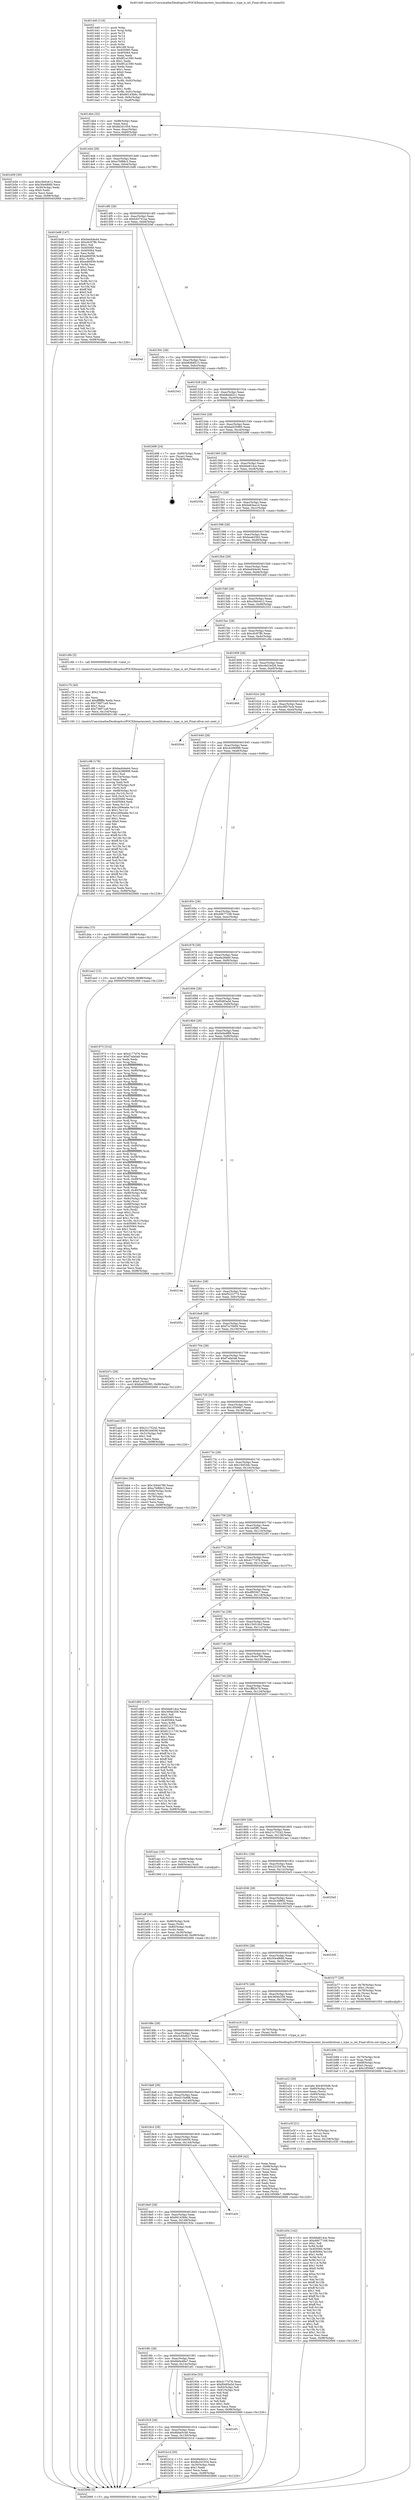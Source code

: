 digraph "0x401440" {
  label = "0x401440 (/mnt/c/Users/mathe/Desktop/tcc/POCII/binaries/extr_linuxlibubsan.c_type_is_int_Final-ollvm.out::main(0))"
  labelloc = "t"
  node[shape=record]

  Entry [label="",width=0.3,height=0.3,shape=circle,fillcolor=black,style=filled]
  "0x4014b4" [label="{
     0x4014b4 [32]\l
     | [instrs]\l
     &nbsp;&nbsp;0x4014b4 \<+6\>: mov -0x98(%rbp),%eax\l
     &nbsp;&nbsp;0x4014ba \<+2\>: mov %eax,%ecx\l
     &nbsp;&nbsp;0x4014bc \<+6\>: sub $0x8a341054,%ecx\l
     &nbsp;&nbsp;0x4014c2 \<+6\>: mov %eax,-0xac(%rbp)\l
     &nbsp;&nbsp;0x4014c8 \<+6\>: mov %ecx,-0xb0(%rbp)\l
     &nbsp;&nbsp;0x4014ce \<+6\>: je 0000000000401b59 \<main+0x719\>\l
  }"]
  "0x401b59" [label="{
     0x401b59 [30]\l
     | [instrs]\l
     &nbsp;&nbsp;0x401b59 \<+5\>: mov $0xc5b0c612,%eax\l
     &nbsp;&nbsp;0x401b5e \<+5\>: mov $0x30e4f680,%ecx\l
     &nbsp;&nbsp;0x401b63 \<+3\>: mov -0x30(%rbp),%edx\l
     &nbsp;&nbsp;0x401b66 \<+3\>: cmp $0x0,%edx\l
     &nbsp;&nbsp;0x401b69 \<+3\>: cmove %ecx,%eax\l
     &nbsp;&nbsp;0x401b6c \<+6\>: mov %eax,-0x98(%rbp)\l
     &nbsp;&nbsp;0x401b72 \<+5\>: jmp 0000000000402666 \<main+0x1226\>\l
  }"]
  "0x4014d4" [label="{
     0x4014d4 [28]\l
     | [instrs]\l
     &nbsp;&nbsp;0x4014d4 \<+5\>: jmp 00000000004014d9 \<main+0x99\>\l
     &nbsp;&nbsp;0x4014d9 \<+6\>: mov -0xac(%rbp),%eax\l
     &nbsp;&nbsp;0x4014df \<+5\>: sub $0xa7bf88c3,%eax\l
     &nbsp;&nbsp;0x4014e4 \<+6\>: mov %eax,-0xb4(%rbp)\l
     &nbsp;&nbsp;0x4014ea \<+6\>: je 0000000000401bd8 \<main+0x798\>\l
  }"]
  Exit [label="",width=0.3,height=0.3,shape=circle,fillcolor=black,style=filled,peripheries=2]
  "0x401bd8" [label="{
     0x401bd8 [147]\l
     | [instrs]\l
     &nbsp;&nbsp;0x401bd8 \<+5\>: mov $0xbed44e44,%eax\l
     &nbsp;&nbsp;0x401bdd \<+5\>: mov $0xc6c97ffc,%ecx\l
     &nbsp;&nbsp;0x401be2 \<+2\>: mov $0x1,%dl\l
     &nbsp;&nbsp;0x401be4 \<+7\>: mov 0x405060,%esi\l
     &nbsp;&nbsp;0x401beb \<+7\>: mov 0x405064,%edi\l
     &nbsp;&nbsp;0x401bf2 \<+3\>: mov %esi,%r8d\l
     &nbsp;&nbsp;0x401bf5 \<+7\>: add $0xed60f39,%r8d\l
     &nbsp;&nbsp;0x401bfc \<+4\>: sub $0x1,%r8d\l
     &nbsp;&nbsp;0x401c00 \<+7\>: sub $0xed60f39,%r8d\l
     &nbsp;&nbsp;0x401c07 \<+4\>: imul %r8d,%esi\l
     &nbsp;&nbsp;0x401c0b \<+3\>: and $0x1,%esi\l
     &nbsp;&nbsp;0x401c0e \<+3\>: cmp $0x0,%esi\l
     &nbsp;&nbsp;0x401c11 \<+4\>: sete %r9b\l
     &nbsp;&nbsp;0x401c15 \<+3\>: cmp $0xa,%edi\l
     &nbsp;&nbsp;0x401c18 \<+4\>: setl %r10b\l
     &nbsp;&nbsp;0x401c1c \<+3\>: mov %r9b,%r11b\l
     &nbsp;&nbsp;0x401c1f \<+4\>: xor $0xff,%r11b\l
     &nbsp;&nbsp;0x401c23 \<+3\>: mov %r10b,%bl\l
     &nbsp;&nbsp;0x401c26 \<+3\>: xor $0xff,%bl\l
     &nbsp;&nbsp;0x401c29 \<+3\>: xor $0x0,%dl\l
     &nbsp;&nbsp;0x401c2c \<+3\>: mov %r11b,%r14b\l
     &nbsp;&nbsp;0x401c2f \<+4\>: and $0x0,%r14b\l
     &nbsp;&nbsp;0x401c33 \<+3\>: and %dl,%r9b\l
     &nbsp;&nbsp;0x401c36 \<+3\>: mov %bl,%r15b\l
     &nbsp;&nbsp;0x401c39 \<+4\>: and $0x0,%r15b\l
     &nbsp;&nbsp;0x401c3d \<+3\>: and %dl,%r10b\l
     &nbsp;&nbsp;0x401c40 \<+3\>: or %r9b,%r14b\l
     &nbsp;&nbsp;0x401c43 \<+3\>: or %r10b,%r15b\l
     &nbsp;&nbsp;0x401c46 \<+3\>: xor %r15b,%r14b\l
     &nbsp;&nbsp;0x401c49 \<+3\>: or %bl,%r11b\l
     &nbsp;&nbsp;0x401c4c \<+4\>: xor $0xff,%r11b\l
     &nbsp;&nbsp;0x401c50 \<+3\>: or $0x0,%dl\l
     &nbsp;&nbsp;0x401c53 \<+3\>: and %dl,%r11b\l
     &nbsp;&nbsp;0x401c56 \<+3\>: or %r11b,%r14b\l
     &nbsp;&nbsp;0x401c59 \<+4\>: test $0x1,%r14b\l
     &nbsp;&nbsp;0x401c5d \<+3\>: cmovne %ecx,%eax\l
     &nbsp;&nbsp;0x401c60 \<+6\>: mov %eax,-0x98(%rbp)\l
     &nbsp;&nbsp;0x401c66 \<+5\>: jmp 0000000000402666 \<main+0x1226\>\l
  }"]
  "0x4014f0" [label="{
     0x4014f0 [28]\l
     | [instrs]\l
     &nbsp;&nbsp;0x4014f0 \<+5\>: jmp 00000000004014f5 \<main+0xb5\>\l
     &nbsp;&nbsp;0x4014f5 \<+6\>: mov -0xac(%rbp),%eax\l
     &nbsp;&nbsp;0x4014fb \<+5\>: sub $0xb43741ea,%eax\l
     &nbsp;&nbsp;0x401500 \<+6\>: mov %eax,-0xb8(%rbp)\l
     &nbsp;&nbsp;0x401506 \<+6\>: je 00000000004020ef \<main+0xcaf\>\l
  }"]
  "0x401e54" [label="{
     0x401e54 [142]\l
     | [instrs]\l
     &nbsp;&nbsp;0x401e54 \<+5\>: mov $0xbbe614ce,%eax\l
     &nbsp;&nbsp;0x401e59 \<+5\>: mov $0xdd677168,%esi\l
     &nbsp;&nbsp;0x401e5e \<+2\>: mov $0x1,%dl\l
     &nbsp;&nbsp;0x401e60 \<+3\>: xor %r8d,%r8d\l
     &nbsp;&nbsp;0x401e63 \<+8\>: mov 0x405060,%r9d\l
     &nbsp;&nbsp;0x401e6b \<+8\>: mov 0x405064,%r10d\l
     &nbsp;&nbsp;0x401e73 \<+4\>: sub $0x1,%r8d\l
     &nbsp;&nbsp;0x401e77 \<+3\>: mov %r9d,%r11d\l
     &nbsp;&nbsp;0x401e7a \<+3\>: add %r8d,%r11d\l
     &nbsp;&nbsp;0x401e7d \<+4\>: imul %r11d,%r9d\l
     &nbsp;&nbsp;0x401e81 \<+4\>: and $0x1,%r9d\l
     &nbsp;&nbsp;0x401e85 \<+4\>: cmp $0x0,%r9d\l
     &nbsp;&nbsp;0x401e89 \<+3\>: sete %bl\l
     &nbsp;&nbsp;0x401e8c \<+4\>: cmp $0xa,%r10d\l
     &nbsp;&nbsp;0x401e90 \<+4\>: setl %r14b\l
     &nbsp;&nbsp;0x401e94 \<+3\>: mov %bl,%r15b\l
     &nbsp;&nbsp;0x401e97 \<+4\>: xor $0xff,%r15b\l
     &nbsp;&nbsp;0x401e9b \<+3\>: mov %r14b,%r12b\l
     &nbsp;&nbsp;0x401e9e \<+4\>: xor $0xff,%r12b\l
     &nbsp;&nbsp;0x401ea2 \<+3\>: xor $0x1,%dl\l
     &nbsp;&nbsp;0x401ea5 \<+3\>: mov %r15b,%r13b\l
     &nbsp;&nbsp;0x401ea8 \<+4\>: and $0xff,%r13b\l
     &nbsp;&nbsp;0x401eac \<+2\>: and %dl,%bl\l
     &nbsp;&nbsp;0x401eae \<+3\>: mov %r12b,%cl\l
     &nbsp;&nbsp;0x401eb1 \<+3\>: and $0xff,%cl\l
     &nbsp;&nbsp;0x401eb4 \<+3\>: and %dl,%r14b\l
     &nbsp;&nbsp;0x401eb7 \<+3\>: or %bl,%r13b\l
     &nbsp;&nbsp;0x401eba \<+3\>: or %r14b,%cl\l
     &nbsp;&nbsp;0x401ebd \<+3\>: xor %cl,%r13b\l
     &nbsp;&nbsp;0x401ec0 \<+3\>: or %r12b,%r15b\l
     &nbsp;&nbsp;0x401ec3 \<+4\>: xor $0xff,%r15b\l
     &nbsp;&nbsp;0x401ec7 \<+3\>: or $0x1,%dl\l
     &nbsp;&nbsp;0x401eca \<+3\>: and %dl,%r15b\l
     &nbsp;&nbsp;0x401ecd \<+3\>: or %r15b,%r13b\l
     &nbsp;&nbsp;0x401ed0 \<+4\>: test $0x1,%r13b\l
     &nbsp;&nbsp;0x401ed4 \<+3\>: cmovne %esi,%eax\l
     &nbsp;&nbsp;0x401ed7 \<+6\>: mov %eax,-0x98(%rbp)\l
     &nbsp;&nbsp;0x401edd \<+5\>: jmp 0000000000402666 \<main+0x1226\>\l
  }"]
  "0x4020ef" [label="{
     0x4020ef\l
  }", style=dashed]
  "0x40150c" [label="{
     0x40150c [28]\l
     | [instrs]\l
     &nbsp;&nbsp;0x40150c \<+5\>: jmp 0000000000401511 \<main+0xd1\>\l
     &nbsp;&nbsp;0x401511 \<+6\>: mov -0xac(%rbp),%eax\l
     &nbsp;&nbsp;0x401517 \<+5\>: sub $0xb6db8513,%eax\l
     &nbsp;&nbsp;0x40151c \<+6\>: mov %eax,-0xbc(%rbp)\l
     &nbsp;&nbsp;0x401522 \<+6\>: je 0000000000402342 \<main+0xf02\>\l
  }"]
  "0x401e3f" [label="{
     0x401e3f [21]\l
     | [instrs]\l
     &nbsp;&nbsp;0x401e3f \<+4\>: mov -0x70(%rbp),%rcx\l
     &nbsp;&nbsp;0x401e43 \<+3\>: mov (%rcx),%rcx\l
     &nbsp;&nbsp;0x401e46 \<+3\>: mov %rcx,%rdi\l
     &nbsp;&nbsp;0x401e49 \<+6\>: mov %eax,-0x158(%rbp)\l
     &nbsp;&nbsp;0x401e4f \<+5\>: call 0000000000401030 \<free@plt\>\l
     | [calls]\l
     &nbsp;&nbsp;0x401030 \{1\} (unknown)\l
  }"]
  "0x402342" [label="{
     0x402342\l
  }", style=dashed]
  "0x401528" [label="{
     0x401528 [28]\l
     | [instrs]\l
     &nbsp;&nbsp;0x401528 \<+5\>: jmp 000000000040152d \<main+0xed\>\l
     &nbsp;&nbsp;0x40152d \<+6\>: mov -0xac(%rbp),%eax\l
     &nbsp;&nbsp;0x401533 \<+5\>: sub $0xb8edd2c1,%eax\l
     &nbsp;&nbsp;0x401538 \<+6\>: mov %eax,-0xc0(%rbp)\l
     &nbsp;&nbsp;0x40153e \<+6\>: je 0000000000401b3b \<main+0x6fb\>\l
  }"]
  "0x401e22" [label="{
     0x401e22 [29]\l
     | [instrs]\l
     &nbsp;&nbsp;0x401e22 \<+10\>: movabs $0x4030d6,%rdi\l
     &nbsp;&nbsp;0x401e2c \<+4\>: mov -0x60(%rbp),%rcx\l
     &nbsp;&nbsp;0x401e30 \<+2\>: mov %eax,(%rcx)\l
     &nbsp;&nbsp;0x401e32 \<+4\>: mov -0x60(%rbp),%rcx\l
     &nbsp;&nbsp;0x401e36 \<+2\>: mov (%rcx),%esi\l
     &nbsp;&nbsp;0x401e38 \<+2\>: mov $0x0,%al\l
     &nbsp;&nbsp;0x401e3a \<+5\>: call 0000000000401040 \<printf@plt\>\l
     | [calls]\l
     &nbsp;&nbsp;0x401040 \{1\} (unknown)\l
  }"]
  "0x401b3b" [label="{
     0x401b3b\l
  }", style=dashed]
  "0x401544" [label="{
     0x401544 [28]\l
     | [instrs]\l
     &nbsp;&nbsp;0x401544 \<+5\>: jmp 0000000000401549 \<main+0x109\>\l
     &nbsp;&nbsp;0x401549 \<+6\>: mov -0xac(%rbp),%eax\l
     &nbsp;&nbsp;0x40154f \<+5\>: sub $0xba035995,%eax\l
     &nbsp;&nbsp;0x401554 \<+6\>: mov %eax,-0xc4(%rbp)\l
     &nbsp;&nbsp;0x40155a \<+6\>: je 0000000000402498 \<main+0x1058\>\l
  }"]
  "0x401c98" [label="{
     0x401c98 [178]\l
     | [instrs]\l
     &nbsp;&nbsp;0x401c98 \<+5\>: mov $0xbed44e44,%ecx\l
     &nbsp;&nbsp;0x401c9d \<+5\>: mov $0xcb296998,%edx\l
     &nbsp;&nbsp;0x401ca2 \<+3\>: mov $0x1,%sil\l
     &nbsp;&nbsp;0x401ca5 \<+6\>: mov -0x154(%rbp),%edi\l
     &nbsp;&nbsp;0x401cab \<+3\>: imul %eax,%edi\l
     &nbsp;&nbsp;0x401cae \<+3\>: movslq %edi,%r8\l
     &nbsp;&nbsp;0x401cb1 \<+4\>: mov -0x70(%rbp),%r9\l
     &nbsp;&nbsp;0x401cb5 \<+3\>: mov (%r9),%r9\l
     &nbsp;&nbsp;0x401cb8 \<+4\>: mov -0x68(%rbp),%r10\l
     &nbsp;&nbsp;0x401cbc \<+3\>: movslq (%r10),%r10\l
     &nbsp;&nbsp;0x401cbf \<+4\>: mov %r8,(%r9,%r10,8)\l
     &nbsp;&nbsp;0x401cc3 \<+7\>: mov 0x405060,%eax\l
     &nbsp;&nbsp;0x401cca \<+7\>: mov 0x405064,%edi\l
     &nbsp;&nbsp;0x401cd1 \<+3\>: mov %eax,%r11d\l
     &nbsp;&nbsp;0x401cd4 \<+7\>: add $0xc269ea6e,%r11d\l
     &nbsp;&nbsp;0x401cdb \<+4\>: sub $0x1,%r11d\l
     &nbsp;&nbsp;0x401cdf \<+7\>: sub $0xc269ea6e,%r11d\l
     &nbsp;&nbsp;0x401ce6 \<+4\>: imul %r11d,%eax\l
     &nbsp;&nbsp;0x401cea \<+3\>: and $0x1,%eax\l
     &nbsp;&nbsp;0x401ced \<+3\>: cmp $0x0,%eax\l
     &nbsp;&nbsp;0x401cf0 \<+3\>: sete %bl\l
     &nbsp;&nbsp;0x401cf3 \<+3\>: cmp $0xa,%edi\l
     &nbsp;&nbsp;0x401cf6 \<+4\>: setl %r14b\l
     &nbsp;&nbsp;0x401cfa \<+3\>: mov %bl,%r15b\l
     &nbsp;&nbsp;0x401cfd \<+4\>: xor $0xff,%r15b\l
     &nbsp;&nbsp;0x401d01 \<+3\>: mov %r14b,%r12b\l
     &nbsp;&nbsp;0x401d04 \<+4\>: xor $0xff,%r12b\l
     &nbsp;&nbsp;0x401d08 \<+4\>: xor $0x1,%sil\l
     &nbsp;&nbsp;0x401d0c \<+3\>: mov %r15b,%r13b\l
     &nbsp;&nbsp;0x401d0f \<+4\>: and $0xff,%r13b\l
     &nbsp;&nbsp;0x401d13 \<+3\>: and %sil,%bl\l
     &nbsp;&nbsp;0x401d16 \<+3\>: mov %r12b,%al\l
     &nbsp;&nbsp;0x401d19 \<+2\>: and $0xff,%al\l
     &nbsp;&nbsp;0x401d1b \<+3\>: and %sil,%r14b\l
     &nbsp;&nbsp;0x401d1e \<+3\>: or %bl,%r13b\l
     &nbsp;&nbsp;0x401d21 \<+3\>: or %r14b,%al\l
     &nbsp;&nbsp;0x401d24 \<+3\>: xor %al,%r13b\l
     &nbsp;&nbsp;0x401d27 \<+3\>: or %r12b,%r15b\l
     &nbsp;&nbsp;0x401d2a \<+4\>: xor $0xff,%r15b\l
     &nbsp;&nbsp;0x401d2e \<+4\>: or $0x1,%sil\l
     &nbsp;&nbsp;0x401d32 \<+3\>: and %sil,%r15b\l
     &nbsp;&nbsp;0x401d35 \<+3\>: or %r15b,%r13b\l
     &nbsp;&nbsp;0x401d38 \<+4\>: test $0x1,%r13b\l
     &nbsp;&nbsp;0x401d3c \<+3\>: cmovne %edx,%ecx\l
     &nbsp;&nbsp;0x401d3f \<+6\>: mov %ecx,-0x98(%rbp)\l
     &nbsp;&nbsp;0x401d45 \<+5\>: jmp 0000000000402666 \<main+0x1226\>\l
  }"]
  "0x402498" [label="{
     0x402498 [24]\l
     | [instrs]\l
     &nbsp;&nbsp;0x402498 \<+7\>: mov -0x90(%rbp),%rax\l
     &nbsp;&nbsp;0x40249f \<+2\>: mov (%rax),%eax\l
     &nbsp;&nbsp;0x4024a1 \<+4\>: lea -0x28(%rbp),%rsp\l
     &nbsp;&nbsp;0x4024a5 \<+1\>: pop %rbx\l
     &nbsp;&nbsp;0x4024a6 \<+2\>: pop %r12\l
     &nbsp;&nbsp;0x4024a8 \<+2\>: pop %r13\l
     &nbsp;&nbsp;0x4024aa \<+2\>: pop %r14\l
     &nbsp;&nbsp;0x4024ac \<+2\>: pop %r15\l
     &nbsp;&nbsp;0x4024ae \<+1\>: pop %rbp\l
     &nbsp;&nbsp;0x4024af \<+1\>: ret\l
  }"]
  "0x401560" [label="{
     0x401560 [28]\l
     | [instrs]\l
     &nbsp;&nbsp;0x401560 \<+5\>: jmp 0000000000401565 \<main+0x125\>\l
     &nbsp;&nbsp;0x401565 \<+6\>: mov -0xac(%rbp),%eax\l
     &nbsp;&nbsp;0x40156b \<+5\>: sub $0xbbe614ce,%eax\l
     &nbsp;&nbsp;0x401570 \<+6\>: mov %eax,-0xc8(%rbp)\l
     &nbsp;&nbsp;0x401576 \<+6\>: je 000000000040255b \<main+0x111b\>\l
  }"]
  "0x401c70" [label="{
     0x401c70 [40]\l
     | [instrs]\l
     &nbsp;&nbsp;0x401c70 \<+5\>: mov $0x2,%ecx\l
     &nbsp;&nbsp;0x401c75 \<+1\>: cltd\l
     &nbsp;&nbsp;0x401c76 \<+2\>: idiv %ecx\l
     &nbsp;&nbsp;0x401c78 \<+6\>: imul $0xfffffffe,%edx,%ecx\l
     &nbsp;&nbsp;0x401c7e \<+6\>: sub $0x736f71a9,%ecx\l
     &nbsp;&nbsp;0x401c84 \<+3\>: add $0x1,%ecx\l
     &nbsp;&nbsp;0x401c87 \<+6\>: add $0x736f71a9,%ecx\l
     &nbsp;&nbsp;0x401c8d \<+6\>: mov %ecx,-0x154(%rbp)\l
     &nbsp;&nbsp;0x401c93 \<+5\>: call 0000000000401160 \<next_i\>\l
     | [calls]\l
     &nbsp;&nbsp;0x401160 \{1\} (/mnt/c/Users/mathe/Desktop/tcc/POCII/binaries/extr_linuxlibubsan.c_type_is_int_Final-ollvm.out::next_i)\l
  }"]
  "0x40255b" [label="{
     0x40255b\l
  }", style=dashed]
  "0x40157c" [label="{
     0x40157c [28]\l
     | [instrs]\l
     &nbsp;&nbsp;0x40157c \<+5\>: jmp 0000000000401581 \<main+0x141\>\l
     &nbsp;&nbsp;0x401581 \<+6\>: mov -0xac(%rbp),%eax\l
     &nbsp;&nbsp;0x401587 \<+5\>: sub $0xbe63ea1d,%eax\l
     &nbsp;&nbsp;0x40158c \<+6\>: mov %eax,-0xcc(%rbp)\l
     &nbsp;&nbsp;0x401592 \<+6\>: je 00000000004021fc \<main+0xdbc\>\l
  }"]
  "0x401b94" [label="{
     0x401b94 [32]\l
     | [instrs]\l
     &nbsp;&nbsp;0x401b94 \<+4\>: mov -0x70(%rbp),%rdi\l
     &nbsp;&nbsp;0x401b98 \<+3\>: mov %rax,(%rdi)\l
     &nbsp;&nbsp;0x401b9b \<+4\>: mov -0x68(%rbp),%rax\l
     &nbsp;&nbsp;0x401b9f \<+6\>: movl $0x0,(%rax)\l
     &nbsp;&nbsp;0x401ba5 \<+10\>: movl $0x18506b7,-0x98(%rbp)\l
     &nbsp;&nbsp;0x401baf \<+5\>: jmp 0000000000402666 \<main+0x1226\>\l
  }"]
  "0x4021fc" [label="{
     0x4021fc\l
  }", style=dashed]
  "0x401598" [label="{
     0x401598 [28]\l
     | [instrs]\l
     &nbsp;&nbsp;0x401598 \<+5\>: jmp 000000000040159d \<main+0x15d\>\l
     &nbsp;&nbsp;0x40159d \<+6\>: mov -0xac(%rbp),%eax\l
     &nbsp;&nbsp;0x4015a3 \<+5\>: sub $0xbea62562,%eax\l
     &nbsp;&nbsp;0x4015a8 \<+6\>: mov %eax,-0xd0(%rbp)\l
     &nbsp;&nbsp;0x4015ae \<+6\>: je 00000000004025a8 \<main+0x1168\>\l
  }"]
  "0x401934" [label="{
     0x401934\l
  }", style=dashed]
  "0x4025a8" [label="{
     0x4025a8\l
  }", style=dashed]
  "0x4015b4" [label="{
     0x4015b4 [28]\l
     | [instrs]\l
     &nbsp;&nbsp;0x4015b4 \<+5\>: jmp 00000000004015b9 \<main+0x179\>\l
     &nbsp;&nbsp;0x4015b9 \<+6\>: mov -0xac(%rbp),%eax\l
     &nbsp;&nbsp;0x4015bf \<+5\>: sub $0xbed44e44,%eax\l
     &nbsp;&nbsp;0x4015c4 \<+6\>: mov %eax,-0xd4(%rbp)\l
     &nbsp;&nbsp;0x4015ca \<+6\>: je 00000000004024f5 \<main+0x10b5\>\l
  }"]
  "0x401b1d" [label="{
     0x401b1d [30]\l
     | [instrs]\l
     &nbsp;&nbsp;0x401b1d \<+5\>: mov $0xb8edd2c1,%eax\l
     &nbsp;&nbsp;0x401b22 \<+5\>: mov $0x8a341054,%ecx\l
     &nbsp;&nbsp;0x401b27 \<+3\>: mov -0x30(%rbp),%edx\l
     &nbsp;&nbsp;0x401b2a \<+3\>: cmp $0x1,%edx\l
     &nbsp;&nbsp;0x401b2d \<+3\>: cmovl %ecx,%eax\l
     &nbsp;&nbsp;0x401b30 \<+6\>: mov %eax,-0x98(%rbp)\l
     &nbsp;&nbsp;0x401b36 \<+5\>: jmp 0000000000402666 \<main+0x1226\>\l
  }"]
  "0x4024f5" [label="{
     0x4024f5\l
  }", style=dashed]
  "0x4015d0" [label="{
     0x4015d0 [28]\l
     | [instrs]\l
     &nbsp;&nbsp;0x4015d0 \<+5\>: jmp 00000000004015d5 \<main+0x195\>\l
     &nbsp;&nbsp;0x4015d5 \<+6\>: mov -0xac(%rbp),%eax\l
     &nbsp;&nbsp;0x4015db \<+5\>: sub $0xc5b0c612,%eax\l
     &nbsp;&nbsp;0x4015e0 \<+6\>: mov %eax,-0xd8(%rbp)\l
     &nbsp;&nbsp;0x4015e6 \<+6\>: je 0000000000402333 \<main+0xef3\>\l
  }"]
  "0x401918" [label="{
     0x401918 [28]\l
     | [instrs]\l
     &nbsp;&nbsp;0x401918 \<+5\>: jmp 000000000040191d \<main+0x4dd\>\l
     &nbsp;&nbsp;0x40191d \<+6\>: mov -0xac(%rbp),%eax\l
     &nbsp;&nbsp;0x401923 \<+5\>: sub $0x6bbe5c46,%eax\l
     &nbsp;&nbsp;0x401928 \<+6\>: mov %eax,-0x150(%rbp)\l
     &nbsp;&nbsp;0x40192e \<+6\>: je 0000000000401b1d \<main+0x6dd\>\l
  }"]
  "0x402333" [label="{
     0x402333\l
  }", style=dashed]
  "0x4015ec" [label="{
     0x4015ec [28]\l
     | [instrs]\l
     &nbsp;&nbsp;0x4015ec \<+5\>: jmp 00000000004015f1 \<main+0x1b1\>\l
     &nbsp;&nbsp;0x4015f1 \<+6\>: mov -0xac(%rbp),%eax\l
     &nbsp;&nbsp;0x4015f7 \<+5\>: sub $0xc6c97ffc,%eax\l
     &nbsp;&nbsp;0x4015fc \<+6\>: mov %eax,-0xdc(%rbp)\l
     &nbsp;&nbsp;0x401602 \<+6\>: je 0000000000401c6b \<main+0x82b\>\l
  }"]
  "0x401ef1" [label="{
     0x401ef1\l
  }", style=dashed]
  "0x401c6b" [label="{
     0x401c6b [5]\l
     | [instrs]\l
     &nbsp;&nbsp;0x401c6b \<+5\>: call 0000000000401160 \<next_i\>\l
     | [calls]\l
     &nbsp;&nbsp;0x401160 \{1\} (/mnt/c/Users/mathe/Desktop/tcc/POCII/binaries/extr_linuxlibubsan.c_type_is_int_Final-ollvm.out::next_i)\l
  }"]
  "0x401608" [label="{
     0x401608 [28]\l
     | [instrs]\l
     &nbsp;&nbsp;0x401608 \<+5\>: jmp 000000000040160d \<main+0x1cd\>\l
     &nbsp;&nbsp;0x40160d \<+6\>: mov -0xac(%rbp),%eax\l
     &nbsp;&nbsp;0x401613 \<+5\>: sub $0xc6d1bd26,%eax\l
     &nbsp;&nbsp;0x401618 \<+6\>: mov %eax,-0xe0(%rbp)\l
     &nbsp;&nbsp;0x40161e \<+6\>: je 000000000040246d \<main+0x102d\>\l
  }"]
  "0x401aff" [label="{
     0x401aff [30]\l
     | [instrs]\l
     &nbsp;&nbsp;0x401aff \<+4\>: mov -0x80(%rbp),%rdi\l
     &nbsp;&nbsp;0x401b03 \<+2\>: mov %eax,(%rdi)\l
     &nbsp;&nbsp;0x401b05 \<+4\>: mov -0x80(%rbp),%rdi\l
     &nbsp;&nbsp;0x401b09 \<+2\>: mov (%rdi),%eax\l
     &nbsp;&nbsp;0x401b0b \<+3\>: mov %eax,-0x30(%rbp)\l
     &nbsp;&nbsp;0x401b0e \<+10\>: movl $0x6bbe5c46,-0x98(%rbp)\l
     &nbsp;&nbsp;0x401b18 \<+5\>: jmp 0000000000402666 \<main+0x1226\>\l
  }"]
  "0x40246d" [label="{
     0x40246d\l
  }", style=dashed]
  "0x401624" [label="{
     0x401624 [28]\l
     | [instrs]\l
     &nbsp;&nbsp;0x401624 \<+5\>: jmp 0000000000401629 \<main+0x1e9\>\l
     &nbsp;&nbsp;0x401629 \<+6\>: mov -0xac(%rbp),%eax\l
     &nbsp;&nbsp;0x40162f \<+5\>: sub $0xc8f37bcb,%eax\l
     &nbsp;&nbsp;0x401634 \<+6\>: mov %eax,-0xe4(%rbp)\l
     &nbsp;&nbsp;0x40163a \<+6\>: je 000000000040204d \<main+0xc0d\>\l
  }"]
  "0x401440" [label="{
     0x401440 [116]\l
     | [instrs]\l
     &nbsp;&nbsp;0x401440 \<+1\>: push %rbp\l
     &nbsp;&nbsp;0x401441 \<+3\>: mov %rsp,%rbp\l
     &nbsp;&nbsp;0x401444 \<+2\>: push %r15\l
     &nbsp;&nbsp;0x401446 \<+2\>: push %r14\l
     &nbsp;&nbsp;0x401448 \<+2\>: push %r13\l
     &nbsp;&nbsp;0x40144a \<+2\>: push %r12\l
     &nbsp;&nbsp;0x40144c \<+1\>: push %rbx\l
     &nbsp;&nbsp;0x40144d \<+7\>: sub $0x168,%rsp\l
     &nbsp;&nbsp;0x401454 \<+7\>: mov 0x405060,%eax\l
     &nbsp;&nbsp;0x40145b \<+7\>: mov 0x405064,%ecx\l
     &nbsp;&nbsp;0x401462 \<+2\>: mov %eax,%edx\l
     &nbsp;&nbsp;0x401464 \<+6\>: sub $0x8f1a1580,%edx\l
     &nbsp;&nbsp;0x40146a \<+3\>: sub $0x1,%edx\l
     &nbsp;&nbsp;0x40146d \<+6\>: add $0x8f1a1580,%edx\l
     &nbsp;&nbsp;0x401473 \<+3\>: imul %edx,%eax\l
     &nbsp;&nbsp;0x401476 \<+3\>: and $0x1,%eax\l
     &nbsp;&nbsp;0x401479 \<+3\>: cmp $0x0,%eax\l
     &nbsp;&nbsp;0x40147c \<+4\>: sete %r8b\l
     &nbsp;&nbsp;0x401480 \<+4\>: and $0x1,%r8b\l
     &nbsp;&nbsp;0x401484 \<+7\>: mov %r8b,-0x92(%rbp)\l
     &nbsp;&nbsp;0x40148b \<+3\>: cmp $0xa,%ecx\l
     &nbsp;&nbsp;0x40148e \<+4\>: setl %r8b\l
     &nbsp;&nbsp;0x401492 \<+4\>: and $0x1,%r8b\l
     &nbsp;&nbsp;0x401496 \<+7\>: mov %r8b,-0x91(%rbp)\l
     &nbsp;&nbsp;0x40149d \<+10\>: movl $0x66143b6c,-0x98(%rbp)\l
     &nbsp;&nbsp;0x4014a7 \<+6\>: mov %edi,-0x9c(%rbp)\l
     &nbsp;&nbsp;0x4014ad \<+7\>: mov %rsi,-0xa8(%rbp)\l
  }"]
  "0x40204d" [label="{
     0x40204d\l
  }", style=dashed]
  "0x401640" [label="{
     0x401640 [28]\l
     | [instrs]\l
     &nbsp;&nbsp;0x401640 \<+5\>: jmp 0000000000401645 \<main+0x205\>\l
     &nbsp;&nbsp;0x401645 \<+6\>: mov -0xac(%rbp),%eax\l
     &nbsp;&nbsp;0x40164b \<+5\>: sub $0xcb296998,%eax\l
     &nbsp;&nbsp;0x401650 \<+6\>: mov %eax,-0xe8(%rbp)\l
     &nbsp;&nbsp;0x401656 \<+6\>: je 0000000000401d4a \<main+0x90a\>\l
  }"]
  "0x402666" [label="{
     0x402666 [5]\l
     | [instrs]\l
     &nbsp;&nbsp;0x402666 \<+5\>: jmp 00000000004014b4 \<main+0x74\>\l
  }"]
  "0x401d4a" [label="{
     0x401d4a [15]\l
     | [instrs]\l
     &nbsp;&nbsp;0x401d4a \<+10\>: movl $0x4515e6f8,-0x98(%rbp)\l
     &nbsp;&nbsp;0x401d54 \<+5\>: jmp 0000000000402666 \<main+0x1226\>\l
  }"]
  "0x40165c" [label="{
     0x40165c [28]\l
     | [instrs]\l
     &nbsp;&nbsp;0x40165c \<+5\>: jmp 0000000000401661 \<main+0x221\>\l
     &nbsp;&nbsp;0x401661 \<+6\>: mov -0xac(%rbp),%eax\l
     &nbsp;&nbsp;0x401667 \<+5\>: sub $0xdd677168,%eax\l
     &nbsp;&nbsp;0x40166c \<+6\>: mov %eax,-0xec(%rbp)\l
     &nbsp;&nbsp;0x401672 \<+6\>: je 0000000000401ee2 \<main+0xaa2\>\l
  }"]
  "0x4018fc" [label="{
     0x4018fc [28]\l
     | [instrs]\l
     &nbsp;&nbsp;0x4018fc \<+5\>: jmp 0000000000401901 \<main+0x4c1\>\l
     &nbsp;&nbsp;0x401901 \<+6\>: mov -0xac(%rbp),%eax\l
     &nbsp;&nbsp;0x401907 \<+5\>: sub $0x6b0e46a7,%eax\l
     &nbsp;&nbsp;0x40190c \<+6\>: mov %eax,-0x14c(%rbp)\l
     &nbsp;&nbsp;0x401912 \<+6\>: je 0000000000401ef1 \<main+0xab1\>\l
  }"]
  "0x401ee2" [label="{
     0x401ee2 [15]\l
     | [instrs]\l
     &nbsp;&nbsp;0x401ee2 \<+10\>: movl $0xf7a70b00,-0x98(%rbp)\l
     &nbsp;&nbsp;0x401eec \<+5\>: jmp 0000000000402666 \<main+0x1226\>\l
  }"]
  "0x401678" [label="{
     0x401678 [28]\l
     | [instrs]\l
     &nbsp;&nbsp;0x401678 \<+5\>: jmp 000000000040167d \<main+0x23d\>\l
     &nbsp;&nbsp;0x40167d \<+6\>: mov -0xac(%rbp),%eax\l
     &nbsp;&nbsp;0x401683 \<+5\>: sub $0xefa26b60,%eax\l
     &nbsp;&nbsp;0x401688 \<+6\>: mov %eax,-0xf0(%rbp)\l
     &nbsp;&nbsp;0x40168e \<+6\>: je 0000000000402324 \<main+0xee4\>\l
  }"]
  "0x40193e" [label="{
     0x40193e [53]\l
     | [instrs]\l
     &nbsp;&nbsp;0x40193e \<+5\>: mov $0x4177d76,%eax\l
     &nbsp;&nbsp;0x401943 \<+5\>: mov $0xf0485a5d,%ecx\l
     &nbsp;&nbsp;0x401948 \<+6\>: mov -0x92(%rbp),%dl\l
     &nbsp;&nbsp;0x40194e \<+7\>: mov -0x91(%rbp),%sil\l
     &nbsp;&nbsp;0x401955 \<+3\>: mov %dl,%dil\l
     &nbsp;&nbsp;0x401958 \<+3\>: and %sil,%dil\l
     &nbsp;&nbsp;0x40195b \<+3\>: xor %sil,%dl\l
     &nbsp;&nbsp;0x40195e \<+3\>: or %dl,%dil\l
     &nbsp;&nbsp;0x401961 \<+4\>: test $0x1,%dil\l
     &nbsp;&nbsp;0x401965 \<+3\>: cmovne %ecx,%eax\l
     &nbsp;&nbsp;0x401968 \<+6\>: mov %eax,-0x98(%rbp)\l
     &nbsp;&nbsp;0x40196e \<+5\>: jmp 0000000000402666 \<main+0x1226\>\l
  }"]
  "0x402324" [label="{
     0x402324\l
  }", style=dashed]
  "0x401694" [label="{
     0x401694 [28]\l
     | [instrs]\l
     &nbsp;&nbsp;0x401694 \<+5\>: jmp 0000000000401699 \<main+0x259\>\l
     &nbsp;&nbsp;0x401699 \<+6\>: mov -0xac(%rbp),%eax\l
     &nbsp;&nbsp;0x40169f \<+5\>: sub $0xf0485a5d,%eax\l
     &nbsp;&nbsp;0x4016a4 \<+6\>: mov %eax,-0xf4(%rbp)\l
     &nbsp;&nbsp;0x4016aa \<+6\>: je 0000000000401973 \<main+0x533\>\l
  }"]
  "0x4018e0" [label="{
     0x4018e0 [28]\l
     | [instrs]\l
     &nbsp;&nbsp;0x4018e0 \<+5\>: jmp 00000000004018e5 \<main+0x4a5\>\l
     &nbsp;&nbsp;0x4018e5 \<+6\>: mov -0xac(%rbp),%eax\l
     &nbsp;&nbsp;0x4018eb \<+5\>: sub $0x66143b6c,%eax\l
     &nbsp;&nbsp;0x4018f0 \<+6\>: mov %eax,-0x148(%rbp)\l
     &nbsp;&nbsp;0x4018f6 \<+6\>: je 000000000040193e \<main+0x4fe\>\l
  }"]
  "0x401973" [label="{
     0x401973 [314]\l
     | [instrs]\l
     &nbsp;&nbsp;0x401973 \<+5\>: mov $0x4177d76,%eax\l
     &nbsp;&nbsp;0x401978 \<+5\>: mov $0xf7afa0a8,%ecx\l
     &nbsp;&nbsp;0x40197d \<+2\>: xor %edx,%edx\l
     &nbsp;&nbsp;0x40197f \<+3\>: mov %rsp,%rsi\l
     &nbsp;&nbsp;0x401982 \<+4\>: add $0xfffffffffffffff0,%rsi\l
     &nbsp;&nbsp;0x401986 \<+3\>: mov %rsi,%rsp\l
     &nbsp;&nbsp;0x401989 \<+7\>: mov %rsi,-0x90(%rbp)\l
     &nbsp;&nbsp;0x401990 \<+3\>: mov %rsp,%rsi\l
     &nbsp;&nbsp;0x401993 \<+4\>: add $0xfffffffffffffff0,%rsi\l
     &nbsp;&nbsp;0x401997 \<+3\>: mov %rsi,%rsp\l
     &nbsp;&nbsp;0x40199a \<+3\>: mov %rsp,%rdi\l
     &nbsp;&nbsp;0x40199d \<+4\>: add $0xfffffffffffffff0,%rdi\l
     &nbsp;&nbsp;0x4019a1 \<+3\>: mov %rdi,%rsp\l
     &nbsp;&nbsp;0x4019a4 \<+7\>: mov %rdi,-0x88(%rbp)\l
     &nbsp;&nbsp;0x4019ab \<+3\>: mov %rsp,%rdi\l
     &nbsp;&nbsp;0x4019ae \<+4\>: add $0xfffffffffffffff0,%rdi\l
     &nbsp;&nbsp;0x4019b2 \<+3\>: mov %rdi,%rsp\l
     &nbsp;&nbsp;0x4019b5 \<+4\>: mov %rdi,-0x80(%rbp)\l
     &nbsp;&nbsp;0x4019b9 \<+3\>: mov %rsp,%rdi\l
     &nbsp;&nbsp;0x4019bc \<+4\>: add $0xfffffffffffffff0,%rdi\l
     &nbsp;&nbsp;0x4019c0 \<+3\>: mov %rdi,%rsp\l
     &nbsp;&nbsp;0x4019c3 \<+4\>: mov %rdi,-0x78(%rbp)\l
     &nbsp;&nbsp;0x4019c7 \<+3\>: mov %rsp,%rdi\l
     &nbsp;&nbsp;0x4019ca \<+4\>: add $0xfffffffffffffff0,%rdi\l
     &nbsp;&nbsp;0x4019ce \<+3\>: mov %rdi,%rsp\l
     &nbsp;&nbsp;0x4019d1 \<+4\>: mov %rdi,-0x70(%rbp)\l
     &nbsp;&nbsp;0x4019d5 \<+3\>: mov %rsp,%rdi\l
     &nbsp;&nbsp;0x4019d8 \<+4\>: add $0xfffffffffffffff0,%rdi\l
     &nbsp;&nbsp;0x4019dc \<+3\>: mov %rdi,%rsp\l
     &nbsp;&nbsp;0x4019df \<+4\>: mov %rdi,-0x68(%rbp)\l
     &nbsp;&nbsp;0x4019e3 \<+3\>: mov %rsp,%rdi\l
     &nbsp;&nbsp;0x4019e6 \<+4\>: add $0xfffffffffffffff0,%rdi\l
     &nbsp;&nbsp;0x4019ea \<+3\>: mov %rdi,%rsp\l
     &nbsp;&nbsp;0x4019ed \<+4\>: mov %rdi,-0x60(%rbp)\l
     &nbsp;&nbsp;0x4019f1 \<+3\>: mov %rsp,%rdi\l
     &nbsp;&nbsp;0x4019f4 \<+4\>: add $0xfffffffffffffff0,%rdi\l
     &nbsp;&nbsp;0x4019f8 \<+3\>: mov %rdi,%rsp\l
     &nbsp;&nbsp;0x4019fb \<+4\>: mov %rdi,-0x58(%rbp)\l
     &nbsp;&nbsp;0x4019ff \<+3\>: mov %rsp,%rdi\l
     &nbsp;&nbsp;0x401a02 \<+4\>: add $0xfffffffffffffff0,%rdi\l
     &nbsp;&nbsp;0x401a06 \<+3\>: mov %rdi,%rsp\l
     &nbsp;&nbsp;0x401a09 \<+4\>: mov %rdi,-0x50(%rbp)\l
     &nbsp;&nbsp;0x401a0d \<+3\>: mov %rsp,%rdi\l
     &nbsp;&nbsp;0x401a10 \<+4\>: add $0xfffffffffffffff0,%rdi\l
     &nbsp;&nbsp;0x401a14 \<+3\>: mov %rdi,%rsp\l
     &nbsp;&nbsp;0x401a17 \<+4\>: mov %rdi,-0x48(%rbp)\l
     &nbsp;&nbsp;0x401a1b \<+3\>: mov %rsp,%rdi\l
     &nbsp;&nbsp;0x401a1e \<+4\>: add $0xfffffffffffffff0,%rdi\l
     &nbsp;&nbsp;0x401a22 \<+3\>: mov %rdi,%rsp\l
     &nbsp;&nbsp;0x401a25 \<+4\>: mov %rdi,-0x40(%rbp)\l
     &nbsp;&nbsp;0x401a29 \<+7\>: mov -0x90(%rbp),%rdi\l
     &nbsp;&nbsp;0x401a30 \<+6\>: movl $0x0,(%rdi)\l
     &nbsp;&nbsp;0x401a36 \<+7\>: mov -0x9c(%rbp),%r8d\l
     &nbsp;&nbsp;0x401a3d \<+3\>: mov %r8d,(%rsi)\l
     &nbsp;&nbsp;0x401a40 \<+7\>: mov -0x88(%rbp),%rdi\l
     &nbsp;&nbsp;0x401a47 \<+7\>: mov -0xa8(%rbp),%r9\l
     &nbsp;&nbsp;0x401a4e \<+3\>: mov %r9,(%rdi)\l
     &nbsp;&nbsp;0x401a51 \<+3\>: cmpl $0x2,(%rsi)\l
     &nbsp;&nbsp;0x401a54 \<+4\>: setne %r10b\l
     &nbsp;&nbsp;0x401a58 \<+4\>: and $0x1,%r10b\l
     &nbsp;&nbsp;0x401a5c \<+4\>: mov %r10b,-0x31(%rbp)\l
     &nbsp;&nbsp;0x401a60 \<+8\>: mov 0x405060,%r11d\l
     &nbsp;&nbsp;0x401a68 \<+7\>: mov 0x405064,%ebx\l
     &nbsp;&nbsp;0x401a6f \<+3\>: sub $0x1,%edx\l
     &nbsp;&nbsp;0x401a72 \<+3\>: mov %r11d,%r14d\l
     &nbsp;&nbsp;0x401a75 \<+3\>: add %edx,%r14d\l
     &nbsp;&nbsp;0x401a78 \<+4\>: imul %r14d,%r11d\l
     &nbsp;&nbsp;0x401a7c \<+4\>: and $0x1,%r11d\l
     &nbsp;&nbsp;0x401a80 \<+4\>: cmp $0x0,%r11d\l
     &nbsp;&nbsp;0x401a84 \<+4\>: sete %r10b\l
     &nbsp;&nbsp;0x401a88 \<+3\>: cmp $0xa,%ebx\l
     &nbsp;&nbsp;0x401a8b \<+4\>: setl %r15b\l
     &nbsp;&nbsp;0x401a8f \<+3\>: mov %r10b,%r12b\l
     &nbsp;&nbsp;0x401a92 \<+3\>: and %r15b,%r12b\l
     &nbsp;&nbsp;0x401a95 \<+3\>: xor %r15b,%r10b\l
     &nbsp;&nbsp;0x401a98 \<+3\>: or %r10b,%r12b\l
     &nbsp;&nbsp;0x401a9b \<+4\>: test $0x1,%r12b\l
     &nbsp;&nbsp;0x401a9f \<+3\>: cmovne %ecx,%eax\l
     &nbsp;&nbsp;0x401aa2 \<+6\>: mov %eax,-0x98(%rbp)\l
     &nbsp;&nbsp;0x401aa8 \<+5\>: jmp 0000000000402666 \<main+0x1226\>\l
  }"]
  "0x4016b0" [label="{
     0x4016b0 [28]\l
     | [instrs]\l
     &nbsp;&nbsp;0x4016b0 \<+5\>: jmp 00000000004016b5 \<main+0x275\>\l
     &nbsp;&nbsp;0x4016b5 \<+6\>: mov -0xac(%rbp),%eax\l
     &nbsp;&nbsp;0x4016bb \<+5\>: sub $0xf44bdf99,%eax\l
     &nbsp;&nbsp;0x4016c0 \<+6\>: mov %eax,-0xf8(%rbp)\l
     &nbsp;&nbsp;0x4016c6 \<+6\>: je 00000000004021da \<main+0xd9a\>\l
  }"]
  "0x401acb" [label="{
     0x401acb\l
  }", style=dashed]
  "0x4021da" [label="{
     0x4021da\l
  }", style=dashed]
  "0x4016cc" [label="{
     0x4016cc [28]\l
     | [instrs]\l
     &nbsp;&nbsp;0x4016cc \<+5\>: jmp 00000000004016d1 \<main+0x291\>\l
     &nbsp;&nbsp;0x4016d1 \<+6\>: mov -0xac(%rbp),%eax\l
     &nbsp;&nbsp;0x4016d7 \<+5\>: sub $0xf5222775,%eax\l
     &nbsp;&nbsp;0x4016dc \<+6\>: mov %eax,-0xfc(%rbp)\l
     &nbsp;&nbsp;0x4016e2 \<+6\>: je 000000000040205c \<main+0xc1c\>\l
  }"]
  "0x4018c4" [label="{
     0x4018c4 [28]\l
     | [instrs]\l
     &nbsp;&nbsp;0x4018c4 \<+5\>: jmp 00000000004018c9 \<main+0x489\>\l
     &nbsp;&nbsp;0x4018c9 \<+6\>: mov -0xac(%rbp),%eax\l
     &nbsp;&nbsp;0x4018cf \<+5\>: sub $0x58164056,%eax\l
     &nbsp;&nbsp;0x4018d4 \<+6\>: mov %eax,-0x144(%rbp)\l
     &nbsp;&nbsp;0x4018da \<+6\>: je 0000000000401acb \<main+0x68b\>\l
  }"]
  "0x40205c" [label="{
     0x40205c\l
  }", style=dashed]
  "0x4016e8" [label="{
     0x4016e8 [28]\l
     | [instrs]\l
     &nbsp;&nbsp;0x4016e8 \<+5\>: jmp 00000000004016ed \<main+0x2ad\>\l
     &nbsp;&nbsp;0x4016ed \<+6\>: mov -0xac(%rbp),%eax\l
     &nbsp;&nbsp;0x4016f3 \<+5\>: sub $0xf7a70b00,%eax\l
     &nbsp;&nbsp;0x4016f8 \<+6\>: mov %eax,-0x100(%rbp)\l
     &nbsp;&nbsp;0x4016fe \<+6\>: je 000000000040247c \<main+0x103c\>\l
  }"]
  "0x401d59" [label="{
     0x401d59 [42]\l
     | [instrs]\l
     &nbsp;&nbsp;0x401d59 \<+2\>: xor %eax,%eax\l
     &nbsp;&nbsp;0x401d5b \<+4\>: mov -0x68(%rbp),%rcx\l
     &nbsp;&nbsp;0x401d5f \<+2\>: mov (%rcx),%edx\l
     &nbsp;&nbsp;0x401d61 \<+2\>: mov %eax,%esi\l
     &nbsp;&nbsp;0x401d63 \<+2\>: sub %edx,%esi\l
     &nbsp;&nbsp;0x401d65 \<+2\>: mov %eax,%edx\l
     &nbsp;&nbsp;0x401d67 \<+3\>: sub $0x1,%edx\l
     &nbsp;&nbsp;0x401d6a \<+2\>: add %edx,%esi\l
     &nbsp;&nbsp;0x401d6c \<+2\>: sub %esi,%eax\l
     &nbsp;&nbsp;0x401d6e \<+4\>: mov -0x68(%rbp),%rcx\l
     &nbsp;&nbsp;0x401d72 \<+2\>: mov %eax,(%rcx)\l
     &nbsp;&nbsp;0x401d74 \<+10\>: movl $0x18506b7,-0x98(%rbp)\l
     &nbsp;&nbsp;0x401d7e \<+5\>: jmp 0000000000402666 \<main+0x1226\>\l
  }"]
  "0x40247c" [label="{
     0x40247c [28]\l
     | [instrs]\l
     &nbsp;&nbsp;0x40247c \<+7\>: mov -0x90(%rbp),%rax\l
     &nbsp;&nbsp;0x402483 \<+6\>: movl $0x0,(%rax)\l
     &nbsp;&nbsp;0x402489 \<+10\>: movl $0xba035995,-0x98(%rbp)\l
     &nbsp;&nbsp;0x402493 \<+5\>: jmp 0000000000402666 \<main+0x1226\>\l
  }"]
  "0x401704" [label="{
     0x401704 [28]\l
     | [instrs]\l
     &nbsp;&nbsp;0x401704 \<+5\>: jmp 0000000000401709 \<main+0x2c9\>\l
     &nbsp;&nbsp;0x401709 \<+6\>: mov -0xac(%rbp),%eax\l
     &nbsp;&nbsp;0x40170f \<+5\>: sub $0xf7afa0a8,%eax\l
     &nbsp;&nbsp;0x401714 \<+6\>: mov %eax,-0x104(%rbp)\l
     &nbsp;&nbsp;0x40171a \<+6\>: je 0000000000401aad \<main+0x66d\>\l
  }"]
  "0x4018a8" [label="{
     0x4018a8 [28]\l
     | [instrs]\l
     &nbsp;&nbsp;0x4018a8 \<+5\>: jmp 00000000004018ad \<main+0x46d\>\l
     &nbsp;&nbsp;0x4018ad \<+6\>: mov -0xac(%rbp),%eax\l
     &nbsp;&nbsp;0x4018b3 \<+5\>: sub $0x4515e6f8,%eax\l
     &nbsp;&nbsp;0x4018b8 \<+6\>: mov %eax,-0x140(%rbp)\l
     &nbsp;&nbsp;0x4018be \<+6\>: je 0000000000401d59 \<main+0x919\>\l
  }"]
  "0x401aad" [label="{
     0x401aad [30]\l
     | [instrs]\l
     &nbsp;&nbsp;0x401aad \<+5\>: mov $0x21c75242,%eax\l
     &nbsp;&nbsp;0x401ab2 \<+5\>: mov $0x58164056,%ecx\l
     &nbsp;&nbsp;0x401ab7 \<+3\>: mov -0x31(%rbp),%dl\l
     &nbsp;&nbsp;0x401aba \<+3\>: test $0x1,%dl\l
     &nbsp;&nbsp;0x401abd \<+3\>: cmovne %ecx,%eax\l
     &nbsp;&nbsp;0x401ac0 \<+6\>: mov %eax,-0x98(%rbp)\l
     &nbsp;&nbsp;0x401ac6 \<+5\>: jmp 0000000000402666 \<main+0x1226\>\l
  }"]
  "0x401720" [label="{
     0x401720 [28]\l
     | [instrs]\l
     &nbsp;&nbsp;0x401720 \<+5\>: jmp 0000000000401725 \<main+0x2e5\>\l
     &nbsp;&nbsp;0x401725 \<+6\>: mov -0xac(%rbp),%eax\l
     &nbsp;&nbsp;0x40172b \<+5\>: sub $0x18506b7,%eax\l
     &nbsp;&nbsp;0x401730 \<+6\>: mov %eax,-0x108(%rbp)\l
     &nbsp;&nbsp;0x401736 \<+6\>: je 0000000000401bb4 \<main+0x774\>\l
  }"]
  "0x40215e" [label="{
     0x40215e\l
  }", style=dashed]
  "0x401bb4" [label="{
     0x401bb4 [36]\l
     | [instrs]\l
     &nbsp;&nbsp;0x401bb4 \<+5\>: mov $0x19444786,%eax\l
     &nbsp;&nbsp;0x401bb9 \<+5\>: mov $0xa7bf88c3,%ecx\l
     &nbsp;&nbsp;0x401bbe \<+4\>: mov -0x68(%rbp),%rdx\l
     &nbsp;&nbsp;0x401bc2 \<+2\>: mov (%rdx),%esi\l
     &nbsp;&nbsp;0x401bc4 \<+4\>: mov -0x78(%rbp),%rdx\l
     &nbsp;&nbsp;0x401bc8 \<+2\>: cmp (%rdx),%esi\l
     &nbsp;&nbsp;0x401bca \<+3\>: cmovl %ecx,%eax\l
     &nbsp;&nbsp;0x401bcd \<+6\>: mov %eax,-0x98(%rbp)\l
     &nbsp;&nbsp;0x401bd3 \<+5\>: jmp 0000000000402666 \<main+0x1226\>\l
  }"]
  "0x40173c" [label="{
     0x40173c [28]\l
     | [instrs]\l
     &nbsp;&nbsp;0x40173c \<+5\>: jmp 0000000000401741 \<main+0x301\>\l
     &nbsp;&nbsp;0x401741 \<+6\>: mov -0xac(%rbp),%eax\l
     &nbsp;&nbsp;0x401747 \<+5\>: sub $0x19453dc,%eax\l
     &nbsp;&nbsp;0x40174c \<+6\>: mov %eax,-0x10c(%rbp)\l
     &nbsp;&nbsp;0x401752 \<+6\>: je 000000000040217c \<main+0xd3c\>\l
  }"]
  "0x40188c" [label="{
     0x40188c [28]\l
     | [instrs]\l
     &nbsp;&nbsp;0x40188c \<+5\>: jmp 0000000000401891 \<main+0x451\>\l
     &nbsp;&nbsp;0x401891 \<+6\>: mov -0xac(%rbp),%eax\l
     &nbsp;&nbsp;0x401897 \<+5\>: sub $0x3c65db27,%eax\l
     &nbsp;&nbsp;0x40189c \<+6\>: mov %eax,-0x13c(%rbp)\l
     &nbsp;&nbsp;0x4018a2 \<+6\>: je 000000000040215e \<main+0xd1e\>\l
  }"]
  "0x40217c" [label="{
     0x40217c\l
  }", style=dashed]
  "0x401758" [label="{
     0x401758 [28]\l
     | [instrs]\l
     &nbsp;&nbsp;0x401758 \<+5\>: jmp 000000000040175d \<main+0x31d\>\l
     &nbsp;&nbsp;0x40175d \<+6\>: mov -0xac(%rbp),%eax\l
     &nbsp;&nbsp;0x401763 \<+5\>: sub $0x1ed5ff1,%eax\l
     &nbsp;&nbsp;0x401768 \<+6\>: mov %eax,-0x110(%rbp)\l
     &nbsp;&nbsp;0x40176e \<+6\>: je 0000000000402285 \<main+0xe45\>\l
  }"]
  "0x401e16" [label="{
     0x401e16 [12]\l
     | [instrs]\l
     &nbsp;&nbsp;0x401e16 \<+4\>: mov -0x70(%rbp),%rax\l
     &nbsp;&nbsp;0x401e1a \<+3\>: mov (%rax),%rdi\l
     &nbsp;&nbsp;0x401e1d \<+5\>: call 0000000000401410 \<type_is_int\>\l
     | [calls]\l
     &nbsp;&nbsp;0x401410 \{1\} (/mnt/c/Users/mathe/Desktop/tcc/POCII/binaries/extr_linuxlibubsan.c_type_is_int_Final-ollvm.out::type_is_int)\l
  }"]
  "0x402285" [label="{
     0x402285\l
  }", style=dashed]
  "0x401774" [label="{
     0x401774 [28]\l
     | [instrs]\l
     &nbsp;&nbsp;0x401774 \<+5\>: jmp 0000000000401779 \<main+0x339\>\l
     &nbsp;&nbsp;0x401779 \<+6\>: mov -0xac(%rbp),%eax\l
     &nbsp;&nbsp;0x40177f \<+5\>: sub $0x4177d76,%eax\l
     &nbsp;&nbsp;0x401784 \<+6\>: mov %eax,-0x114(%rbp)\l
     &nbsp;&nbsp;0x40178a \<+6\>: je 00000000004024b0 \<main+0x1070\>\l
  }"]
  "0x401870" [label="{
     0x401870 [28]\l
     | [instrs]\l
     &nbsp;&nbsp;0x401870 \<+5\>: jmp 0000000000401875 \<main+0x435\>\l
     &nbsp;&nbsp;0x401875 \<+6\>: mov -0xac(%rbp),%eax\l
     &nbsp;&nbsp;0x40187b \<+5\>: sub $0x36f4e358,%eax\l
     &nbsp;&nbsp;0x401880 \<+6\>: mov %eax,-0x138(%rbp)\l
     &nbsp;&nbsp;0x401886 \<+6\>: je 0000000000401e16 \<main+0x9d6\>\l
  }"]
  "0x4024b0" [label="{
     0x4024b0\l
  }", style=dashed]
  "0x401790" [label="{
     0x401790 [28]\l
     | [instrs]\l
     &nbsp;&nbsp;0x401790 \<+5\>: jmp 0000000000401795 \<main+0x355\>\l
     &nbsp;&nbsp;0x401795 \<+6\>: mov -0xac(%rbp),%eax\l
     &nbsp;&nbsp;0x40179b \<+5\>: sub $0xdf95567,%eax\l
     &nbsp;&nbsp;0x4017a0 \<+6\>: mov %eax,-0x118(%rbp)\l
     &nbsp;&nbsp;0x4017a6 \<+6\>: je 000000000040260a \<main+0x11ca\>\l
  }"]
  "0x401b77" [label="{
     0x401b77 [29]\l
     | [instrs]\l
     &nbsp;&nbsp;0x401b77 \<+4\>: mov -0x78(%rbp),%rax\l
     &nbsp;&nbsp;0x401b7b \<+6\>: movl $0x1,(%rax)\l
     &nbsp;&nbsp;0x401b81 \<+4\>: mov -0x78(%rbp),%rax\l
     &nbsp;&nbsp;0x401b85 \<+3\>: movslq (%rax),%rax\l
     &nbsp;&nbsp;0x401b88 \<+4\>: shl $0x3,%rax\l
     &nbsp;&nbsp;0x401b8c \<+3\>: mov %rax,%rdi\l
     &nbsp;&nbsp;0x401b8f \<+5\>: call 0000000000401050 \<malloc@plt\>\l
     | [calls]\l
     &nbsp;&nbsp;0x401050 \{1\} (unknown)\l
  }"]
  "0x40260a" [label="{
     0x40260a\l
  }", style=dashed]
  "0x4017ac" [label="{
     0x4017ac [28]\l
     | [instrs]\l
     &nbsp;&nbsp;0x4017ac \<+5\>: jmp 00000000004017b1 \<main+0x371\>\l
     &nbsp;&nbsp;0x4017b1 \<+6\>: mov -0xac(%rbp),%eax\l
     &nbsp;&nbsp;0x4017b7 \<+5\>: sub $0x154516cf,%eax\l
     &nbsp;&nbsp;0x4017bc \<+6\>: mov %eax,-0x11c(%rbp)\l
     &nbsp;&nbsp;0x4017c2 \<+6\>: je 0000000000401f84 \<main+0xb44\>\l
  }"]
  "0x401854" [label="{
     0x401854 [28]\l
     | [instrs]\l
     &nbsp;&nbsp;0x401854 \<+5\>: jmp 0000000000401859 \<main+0x419\>\l
     &nbsp;&nbsp;0x401859 \<+6\>: mov -0xac(%rbp),%eax\l
     &nbsp;&nbsp;0x40185f \<+5\>: sub $0x30e4f680,%eax\l
     &nbsp;&nbsp;0x401864 \<+6\>: mov %eax,-0x134(%rbp)\l
     &nbsp;&nbsp;0x40186a \<+6\>: je 0000000000401b77 \<main+0x737\>\l
  }"]
  "0x401f84" [label="{
     0x401f84\l
  }", style=dashed]
  "0x4017c8" [label="{
     0x4017c8 [28]\l
     | [instrs]\l
     &nbsp;&nbsp;0x4017c8 \<+5\>: jmp 00000000004017cd \<main+0x38d\>\l
     &nbsp;&nbsp;0x4017cd \<+6\>: mov -0xac(%rbp),%eax\l
     &nbsp;&nbsp;0x4017d3 \<+5\>: sub $0x19444786,%eax\l
     &nbsp;&nbsp;0x4017d8 \<+6\>: mov %eax,-0x120(%rbp)\l
     &nbsp;&nbsp;0x4017de \<+6\>: je 0000000000401d83 \<main+0x943\>\l
  }"]
  "0x4023d5" [label="{
     0x4023d5\l
  }", style=dashed]
  "0x401d83" [label="{
     0x401d83 [147]\l
     | [instrs]\l
     &nbsp;&nbsp;0x401d83 \<+5\>: mov $0xbbe614ce,%eax\l
     &nbsp;&nbsp;0x401d88 \<+5\>: mov $0x36f4e358,%ecx\l
     &nbsp;&nbsp;0x401d8d \<+2\>: mov $0x1,%dl\l
     &nbsp;&nbsp;0x401d8f \<+7\>: mov 0x405060,%esi\l
     &nbsp;&nbsp;0x401d96 \<+7\>: mov 0x405064,%edi\l
     &nbsp;&nbsp;0x401d9d \<+3\>: mov %esi,%r8d\l
     &nbsp;&nbsp;0x401da0 \<+7\>: sub $0x81211735,%r8d\l
     &nbsp;&nbsp;0x401da7 \<+4\>: sub $0x1,%r8d\l
     &nbsp;&nbsp;0x401dab \<+7\>: add $0x81211735,%r8d\l
     &nbsp;&nbsp;0x401db2 \<+4\>: imul %r8d,%esi\l
     &nbsp;&nbsp;0x401db6 \<+3\>: and $0x1,%esi\l
     &nbsp;&nbsp;0x401db9 \<+3\>: cmp $0x0,%esi\l
     &nbsp;&nbsp;0x401dbc \<+4\>: sete %r9b\l
     &nbsp;&nbsp;0x401dc0 \<+3\>: cmp $0xa,%edi\l
     &nbsp;&nbsp;0x401dc3 \<+4\>: setl %r10b\l
     &nbsp;&nbsp;0x401dc7 \<+3\>: mov %r9b,%r11b\l
     &nbsp;&nbsp;0x401dca \<+4\>: xor $0xff,%r11b\l
     &nbsp;&nbsp;0x401dce \<+3\>: mov %r10b,%bl\l
     &nbsp;&nbsp;0x401dd1 \<+3\>: xor $0xff,%bl\l
     &nbsp;&nbsp;0x401dd4 \<+3\>: xor $0x1,%dl\l
     &nbsp;&nbsp;0x401dd7 \<+3\>: mov %r11b,%r14b\l
     &nbsp;&nbsp;0x401dda \<+4\>: and $0xff,%r14b\l
     &nbsp;&nbsp;0x401dde \<+3\>: and %dl,%r9b\l
     &nbsp;&nbsp;0x401de1 \<+3\>: mov %bl,%r15b\l
     &nbsp;&nbsp;0x401de4 \<+4\>: and $0xff,%r15b\l
     &nbsp;&nbsp;0x401de8 \<+3\>: and %dl,%r10b\l
     &nbsp;&nbsp;0x401deb \<+3\>: or %r9b,%r14b\l
     &nbsp;&nbsp;0x401dee \<+3\>: or %r10b,%r15b\l
     &nbsp;&nbsp;0x401df1 \<+3\>: xor %r15b,%r14b\l
     &nbsp;&nbsp;0x401df4 \<+3\>: or %bl,%r11b\l
     &nbsp;&nbsp;0x401df7 \<+4\>: xor $0xff,%r11b\l
     &nbsp;&nbsp;0x401dfb \<+3\>: or $0x1,%dl\l
     &nbsp;&nbsp;0x401dfe \<+3\>: and %dl,%r11b\l
     &nbsp;&nbsp;0x401e01 \<+3\>: or %r11b,%r14b\l
     &nbsp;&nbsp;0x401e04 \<+4\>: test $0x1,%r14b\l
     &nbsp;&nbsp;0x401e08 \<+3\>: cmovne %ecx,%eax\l
     &nbsp;&nbsp;0x401e0b \<+6\>: mov %eax,-0x98(%rbp)\l
     &nbsp;&nbsp;0x401e11 \<+5\>: jmp 0000000000402666 \<main+0x1226\>\l
  }"]
  "0x4017e4" [label="{
     0x4017e4 [28]\l
     | [instrs]\l
     &nbsp;&nbsp;0x4017e4 \<+5\>: jmp 00000000004017e9 \<main+0x3a9\>\l
     &nbsp;&nbsp;0x4017e9 \<+6\>: mov -0xac(%rbp),%eax\l
     &nbsp;&nbsp;0x4017ef \<+5\>: sub $0x1ff82e7d,%eax\l
     &nbsp;&nbsp;0x4017f4 \<+6\>: mov %eax,-0x124(%rbp)\l
     &nbsp;&nbsp;0x4017fa \<+6\>: je 0000000000402657 \<main+0x1217\>\l
  }"]
  "0x401838" [label="{
     0x401838 [28]\l
     | [instrs]\l
     &nbsp;&nbsp;0x401838 \<+5\>: jmp 000000000040183d \<main+0x3fd\>\l
     &nbsp;&nbsp;0x40183d \<+6\>: mov -0xac(%rbp),%eax\l
     &nbsp;&nbsp;0x401843 \<+5\>: sub $0x2b30f892,%eax\l
     &nbsp;&nbsp;0x401848 \<+6\>: mov %eax,-0x130(%rbp)\l
     &nbsp;&nbsp;0x40184e \<+6\>: je 00000000004023d5 \<main+0xf95\>\l
  }"]
  "0x402657" [label="{
     0x402657\l
  }", style=dashed]
  "0x401800" [label="{
     0x401800 [28]\l
     | [instrs]\l
     &nbsp;&nbsp;0x401800 \<+5\>: jmp 0000000000401805 \<main+0x3c5\>\l
     &nbsp;&nbsp;0x401805 \<+6\>: mov -0xac(%rbp),%eax\l
     &nbsp;&nbsp;0x40180b \<+5\>: sub $0x21c75242,%eax\l
     &nbsp;&nbsp;0x401810 \<+6\>: mov %eax,-0x128(%rbp)\l
     &nbsp;&nbsp;0x401816 \<+6\>: je 0000000000401aec \<main+0x6ac\>\l
  }"]
  "0x4025e5" [label="{
     0x4025e5\l
  }", style=dashed]
  "0x401aec" [label="{
     0x401aec [19]\l
     | [instrs]\l
     &nbsp;&nbsp;0x401aec \<+7\>: mov -0x88(%rbp),%rax\l
     &nbsp;&nbsp;0x401af3 \<+3\>: mov (%rax),%rax\l
     &nbsp;&nbsp;0x401af6 \<+4\>: mov 0x8(%rax),%rdi\l
     &nbsp;&nbsp;0x401afa \<+5\>: call 0000000000401060 \<atoi@plt\>\l
     | [calls]\l
     &nbsp;&nbsp;0x401060 \{1\} (unknown)\l
  }"]
  "0x40181c" [label="{
     0x40181c [28]\l
     | [instrs]\l
     &nbsp;&nbsp;0x40181c \<+5\>: jmp 0000000000401821 \<main+0x3e1\>\l
     &nbsp;&nbsp;0x401821 \<+6\>: mov -0xac(%rbp),%eax\l
     &nbsp;&nbsp;0x401827 \<+5\>: sub $0x2233476a,%eax\l
     &nbsp;&nbsp;0x40182c \<+6\>: mov %eax,-0x12c(%rbp)\l
     &nbsp;&nbsp;0x401832 \<+6\>: je 00000000004025e5 \<main+0x11a5\>\l
  }"]
  Entry -> "0x401440" [label=" 1"]
  "0x4014b4" -> "0x401b59" [label=" 1"]
  "0x4014b4" -> "0x4014d4" [label=" 17"]
  "0x402498" -> Exit [label=" 1"]
  "0x4014d4" -> "0x401bd8" [label=" 1"]
  "0x4014d4" -> "0x4014f0" [label=" 16"]
  "0x40247c" -> "0x402666" [label=" 1"]
  "0x4014f0" -> "0x4020ef" [label=" 0"]
  "0x4014f0" -> "0x40150c" [label=" 16"]
  "0x401ee2" -> "0x402666" [label=" 1"]
  "0x40150c" -> "0x402342" [label=" 0"]
  "0x40150c" -> "0x401528" [label=" 16"]
  "0x401e54" -> "0x402666" [label=" 1"]
  "0x401528" -> "0x401b3b" [label=" 0"]
  "0x401528" -> "0x401544" [label=" 16"]
  "0x401e3f" -> "0x401e54" [label=" 1"]
  "0x401544" -> "0x402498" [label=" 1"]
  "0x401544" -> "0x401560" [label=" 15"]
  "0x401e22" -> "0x401e3f" [label=" 1"]
  "0x401560" -> "0x40255b" [label=" 0"]
  "0x401560" -> "0x40157c" [label=" 15"]
  "0x401e16" -> "0x401e22" [label=" 1"]
  "0x40157c" -> "0x4021fc" [label=" 0"]
  "0x40157c" -> "0x401598" [label=" 15"]
  "0x401d83" -> "0x402666" [label=" 1"]
  "0x401598" -> "0x4025a8" [label=" 0"]
  "0x401598" -> "0x4015b4" [label=" 15"]
  "0x401d59" -> "0x402666" [label=" 1"]
  "0x4015b4" -> "0x4024f5" [label=" 0"]
  "0x4015b4" -> "0x4015d0" [label=" 15"]
  "0x401d4a" -> "0x402666" [label=" 1"]
  "0x4015d0" -> "0x402333" [label=" 0"]
  "0x4015d0" -> "0x4015ec" [label=" 15"]
  "0x401c70" -> "0x401c98" [label=" 1"]
  "0x4015ec" -> "0x401c6b" [label=" 1"]
  "0x4015ec" -> "0x401608" [label=" 14"]
  "0x401c6b" -> "0x401c70" [label=" 1"]
  "0x401608" -> "0x40246d" [label=" 0"]
  "0x401608" -> "0x401624" [label=" 14"]
  "0x401bb4" -> "0x402666" [label=" 2"]
  "0x401624" -> "0x40204d" [label=" 0"]
  "0x401624" -> "0x401640" [label=" 14"]
  "0x401b77" -> "0x401b94" [label=" 1"]
  "0x401640" -> "0x401d4a" [label=" 1"]
  "0x401640" -> "0x40165c" [label=" 13"]
  "0x401b59" -> "0x402666" [label=" 1"]
  "0x40165c" -> "0x401ee2" [label=" 1"]
  "0x40165c" -> "0x401678" [label=" 12"]
  "0x401b1d" -> "0x402666" [label=" 1"]
  "0x401678" -> "0x402324" [label=" 0"]
  "0x401678" -> "0x401694" [label=" 12"]
  "0x401918" -> "0x401934" [label=" 0"]
  "0x401694" -> "0x401973" [label=" 1"]
  "0x401694" -> "0x4016b0" [label=" 11"]
  "0x401c98" -> "0x402666" [label=" 1"]
  "0x4016b0" -> "0x4021da" [label=" 0"]
  "0x4016b0" -> "0x4016cc" [label=" 11"]
  "0x4018fc" -> "0x401918" [label=" 1"]
  "0x4016cc" -> "0x40205c" [label=" 0"]
  "0x4016cc" -> "0x4016e8" [label=" 11"]
  "0x401bd8" -> "0x402666" [label=" 1"]
  "0x4016e8" -> "0x40247c" [label=" 1"]
  "0x4016e8" -> "0x401704" [label=" 10"]
  "0x401aff" -> "0x402666" [label=" 1"]
  "0x401704" -> "0x401aad" [label=" 1"]
  "0x401704" -> "0x401720" [label=" 9"]
  "0x401aad" -> "0x402666" [label=" 1"]
  "0x401720" -> "0x401bb4" [label=" 2"]
  "0x401720" -> "0x40173c" [label=" 7"]
  "0x401973" -> "0x402666" [label=" 1"]
  "0x40173c" -> "0x40217c" [label=" 0"]
  "0x40173c" -> "0x401758" [label=" 7"]
  "0x402666" -> "0x4014b4" [label=" 17"]
  "0x401758" -> "0x402285" [label=" 0"]
  "0x401758" -> "0x401774" [label=" 7"]
  "0x401440" -> "0x4014b4" [label=" 1"]
  "0x401774" -> "0x4024b0" [label=" 0"]
  "0x401774" -> "0x401790" [label=" 7"]
  "0x4018e0" -> "0x4018fc" [label=" 1"]
  "0x401790" -> "0x40260a" [label=" 0"]
  "0x401790" -> "0x4017ac" [label=" 7"]
  "0x4018e0" -> "0x40193e" [label=" 1"]
  "0x4017ac" -> "0x401f84" [label=" 0"]
  "0x4017ac" -> "0x4017c8" [label=" 7"]
  "0x4018c4" -> "0x4018e0" [label=" 2"]
  "0x4017c8" -> "0x401d83" [label=" 1"]
  "0x4017c8" -> "0x4017e4" [label=" 6"]
  "0x4018c4" -> "0x401acb" [label=" 0"]
  "0x4017e4" -> "0x402657" [label=" 0"]
  "0x4017e4" -> "0x401800" [label=" 6"]
  "0x4018a8" -> "0x4018c4" [label=" 2"]
  "0x401800" -> "0x401aec" [label=" 1"]
  "0x401800" -> "0x40181c" [label=" 5"]
  "0x4018a8" -> "0x401d59" [label=" 1"]
  "0x40181c" -> "0x4025e5" [label=" 0"]
  "0x40181c" -> "0x401838" [label=" 5"]
  "0x4018fc" -> "0x401ef1" [label=" 0"]
  "0x401838" -> "0x4023d5" [label=" 0"]
  "0x401838" -> "0x401854" [label=" 5"]
  "0x401918" -> "0x401b1d" [label=" 1"]
  "0x401854" -> "0x401b77" [label=" 1"]
  "0x401854" -> "0x401870" [label=" 4"]
  "0x40193e" -> "0x402666" [label=" 1"]
  "0x401870" -> "0x401e16" [label=" 1"]
  "0x401870" -> "0x40188c" [label=" 3"]
  "0x401b94" -> "0x402666" [label=" 1"]
  "0x40188c" -> "0x40215e" [label=" 0"]
  "0x40188c" -> "0x4018a8" [label=" 3"]
  "0x401aec" -> "0x401aff" [label=" 1"]
}
